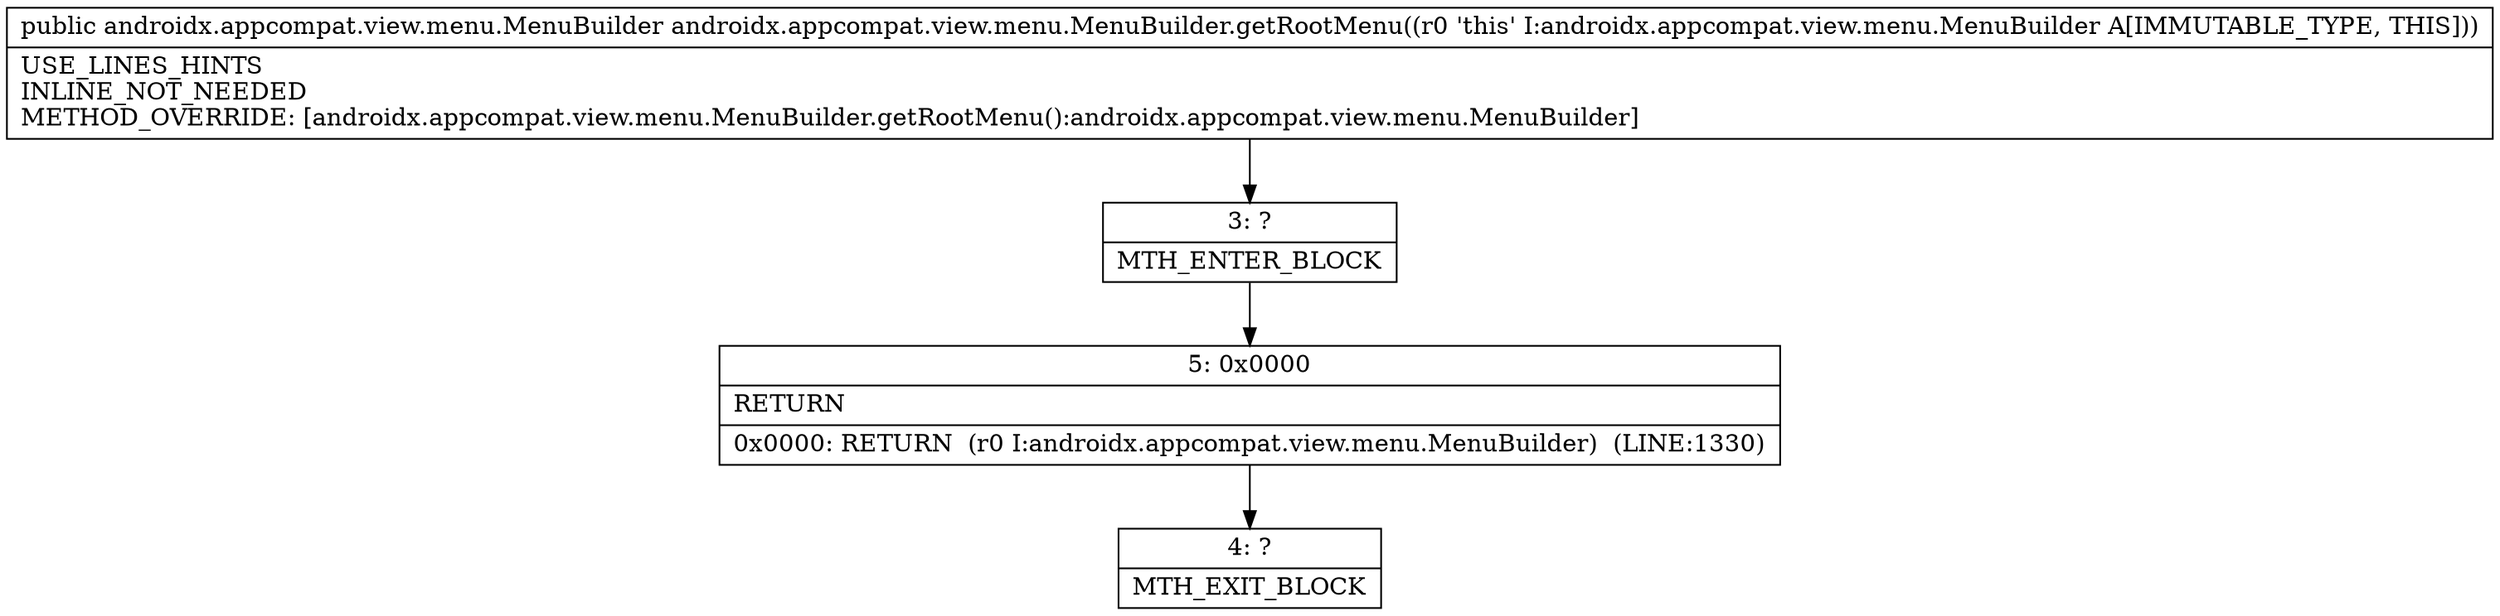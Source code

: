 digraph "CFG forandroidx.appcompat.view.menu.MenuBuilder.getRootMenu()Landroidx\/appcompat\/view\/menu\/MenuBuilder;" {
Node_3 [shape=record,label="{3\:\ ?|MTH_ENTER_BLOCK\l}"];
Node_5 [shape=record,label="{5\:\ 0x0000|RETURN\l|0x0000: RETURN  (r0 I:androidx.appcompat.view.menu.MenuBuilder)  (LINE:1330)\l}"];
Node_4 [shape=record,label="{4\:\ ?|MTH_EXIT_BLOCK\l}"];
MethodNode[shape=record,label="{public androidx.appcompat.view.menu.MenuBuilder androidx.appcompat.view.menu.MenuBuilder.getRootMenu((r0 'this' I:androidx.appcompat.view.menu.MenuBuilder A[IMMUTABLE_TYPE, THIS]))  | USE_LINES_HINTS\lINLINE_NOT_NEEDED\lMETHOD_OVERRIDE: [androidx.appcompat.view.menu.MenuBuilder.getRootMenu():androidx.appcompat.view.menu.MenuBuilder]\l}"];
MethodNode -> Node_3;Node_3 -> Node_5;
Node_5 -> Node_4;
}

